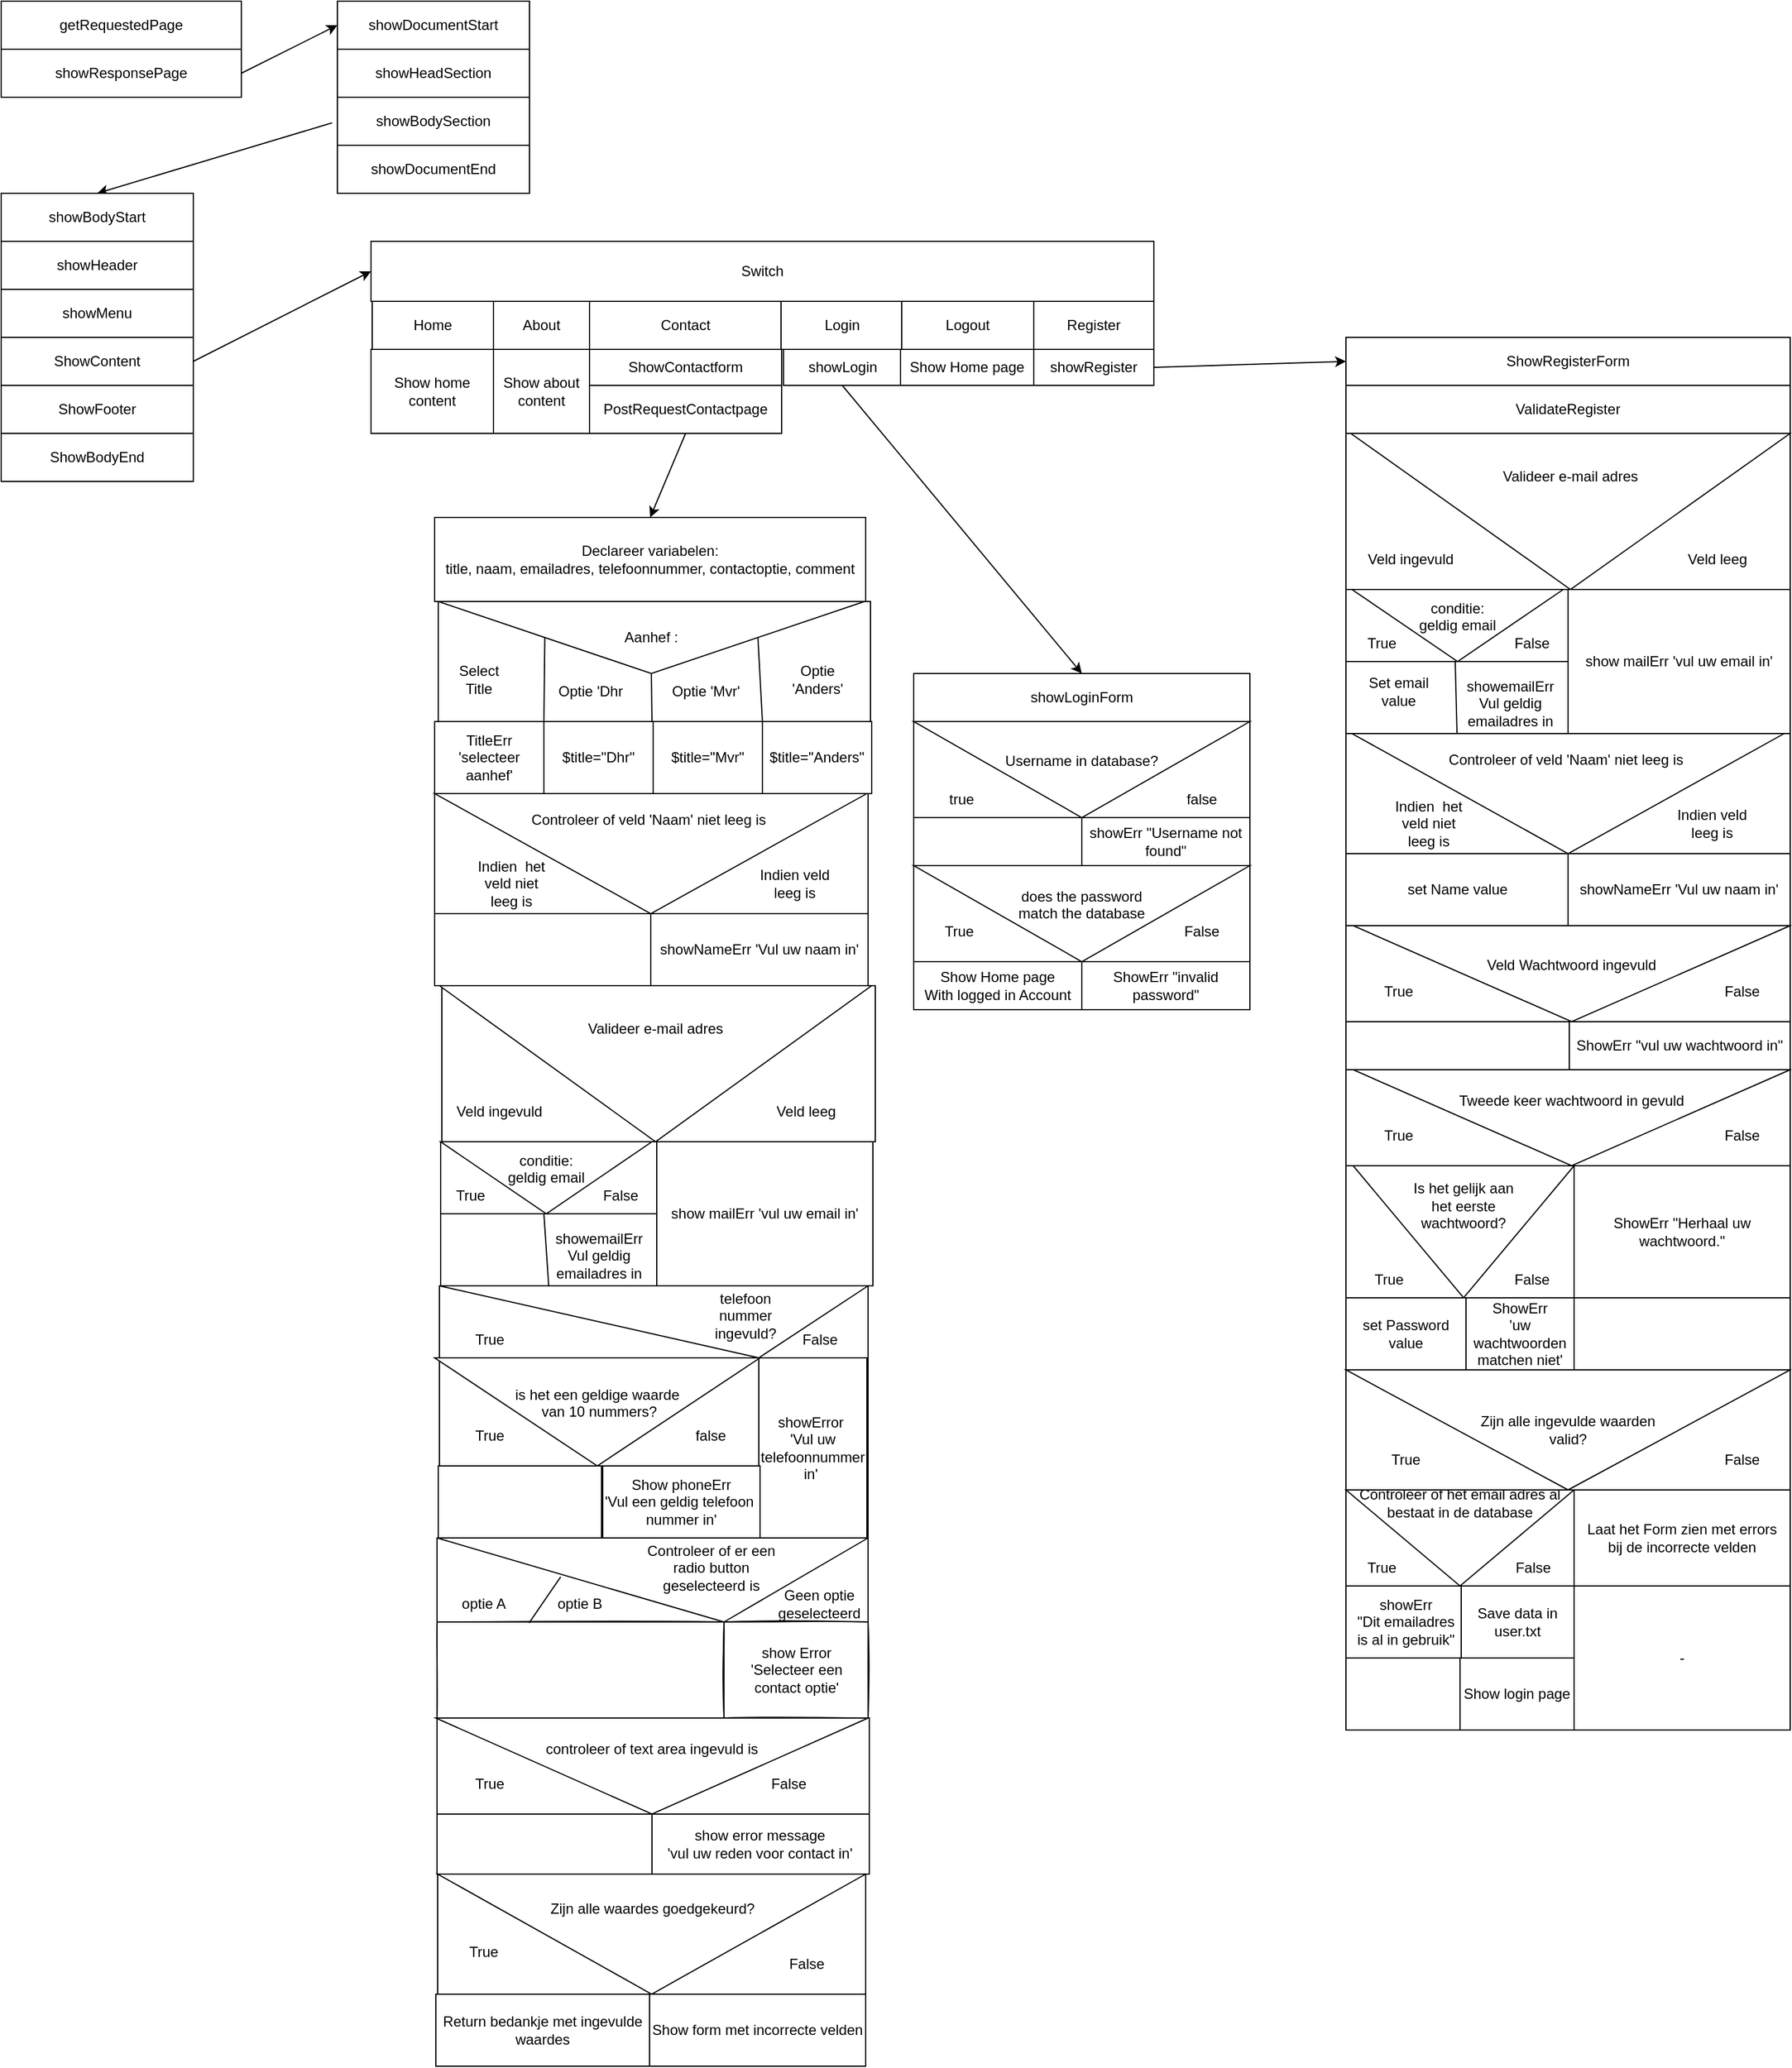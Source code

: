 <mxfile>
    <diagram id="DZi1uJbbmgiSh4G_eWgV" name="Page-1">
        <mxGraphModel dx="832" dy="599" grid="1" gridSize="10" guides="1" tooltips="1" connect="1" arrows="1" fold="1" page="1" pageScale="1" pageWidth="850" pageHeight="1100" math="0" shadow="0">
            <root>
                <mxCell id="0"/>
                <mxCell id="1" parent="0"/>
                <mxCell id="2" value="getRequestedPage" style="rounded=0;whiteSpace=wrap;html=1;" parent="1" vertex="1">
                    <mxGeometry x="40" y="40" width="200" height="40" as="geometry"/>
                </mxCell>
                <mxCell id="3" value="showResponsePage" style="rounded=0;whiteSpace=wrap;html=1;" parent="1" vertex="1">
                    <mxGeometry x="40" y="80" width="200" height="40" as="geometry"/>
                </mxCell>
                <mxCell id="4" value="" style="endArrow=classic;html=1;exitX=1;exitY=0.5;exitDx=0;exitDy=0;entryX=0;entryY=0.5;entryDx=0;entryDy=0;" parent="1" source="3" target="5" edge="1">
                    <mxGeometry width="50" height="50" relative="1" as="geometry">
                        <mxPoint x="360" y="320" as="sourcePoint"/>
                        <mxPoint x="360" y="60" as="targetPoint"/>
                    </mxGeometry>
                </mxCell>
                <mxCell id="5" value="showDocumentStart" style="rounded=0;whiteSpace=wrap;html=1;" parent="1" vertex="1">
                    <mxGeometry x="320" y="40" width="160" height="40" as="geometry"/>
                </mxCell>
                <mxCell id="6" value="showHeadSection" style="rounded=0;whiteSpace=wrap;html=1;" parent="1" vertex="1">
                    <mxGeometry x="320" y="80" width="160" height="40" as="geometry"/>
                </mxCell>
                <mxCell id="7" value="showBodySection" style="rounded=0;whiteSpace=wrap;html=1;" parent="1" vertex="1">
                    <mxGeometry x="320" y="120" width="160" height="40" as="geometry"/>
                </mxCell>
                <mxCell id="8" value="showDocumentEnd" style="rounded=0;whiteSpace=wrap;html=1;" parent="1" vertex="1">
                    <mxGeometry x="320" y="160" width="160" height="40" as="geometry"/>
                </mxCell>
                <mxCell id="9" value="" style="endArrow=classic;html=1;entryX=0.5;entryY=0;entryDx=0;entryDy=0;" parent="1" target="10" edge="1">
                    <mxGeometry width="50" height="50" relative="1" as="geometry">
                        <mxPoint x="120" y="200" as="sourcePoint"/>
                        <mxPoint x="410" y="270" as="targetPoint"/>
                        <Array as="points">
                            <mxPoint x="320" y="140"/>
                        </Array>
                    </mxGeometry>
                </mxCell>
                <mxCell id="10" value="showBodyStart" style="rounded=0;whiteSpace=wrap;html=1;" parent="1" vertex="1">
                    <mxGeometry x="40" y="200" width="160" height="40" as="geometry"/>
                </mxCell>
                <mxCell id="11" value="showHeader" style="rounded=0;whiteSpace=wrap;html=1;" parent="1" vertex="1">
                    <mxGeometry x="40" y="240" width="160" height="40" as="geometry"/>
                </mxCell>
                <mxCell id="12" value="showMenu" style="rounded=0;whiteSpace=wrap;html=1;" parent="1" vertex="1">
                    <mxGeometry x="40" y="280" width="160" height="40" as="geometry"/>
                </mxCell>
                <mxCell id="13" value="ShowContent" style="rounded=0;whiteSpace=wrap;html=1;" parent="1" vertex="1">
                    <mxGeometry x="40" y="320" width="160" height="40" as="geometry"/>
                </mxCell>
                <mxCell id="14" value="ShowFooter" style="rounded=0;whiteSpace=wrap;html=1;" parent="1" vertex="1">
                    <mxGeometry x="40" y="360" width="160" height="40" as="geometry"/>
                </mxCell>
                <mxCell id="15" value="ShowBodyEnd" style="rounded=0;whiteSpace=wrap;html=1;" parent="1" vertex="1">
                    <mxGeometry x="40" y="400" width="160" height="40" as="geometry"/>
                </mxCell>
                <mxCell id="16" value="" style="endArrow=classic;html=1;exitX=1;exitY=0.5;exitDx=0;exitDy=0;entryX=0;entryY=0.5;entryDx=0;entryDy=0;" parent="1" source="13" target="17" edge="1">
                    <mxGeometry width="50" height="50" relative="1" as="geometry">
                        <mxPoint x="360" y="320" as="sourcePoint"/>
                        <mxPoint x="410" y="270" as="targetPoint"/>
                    </mxGeometry>
                </mxCell>
                <mxCell id="17" value="Switch" style="rounded=0;whiteSpace=wrap;html=1;" parent="1" vertex="1">
                    <mxGeometry x="348" y="240" width="652" height="50" as="geometry"/>
                </mxCell>
                <mxCell id="34" value="ShowContactform" style="rounded=0;whiteSpace=wrap;html=1;" parent="1" vertex="1">
                    <mxGeometry x="530" y="330" width="160" height="30" as="geometry"/>
                </mxCell>
                <mxCell id="35" value="PostRequestContactpage" style="rounded=0;whiteSpace=wrap;html=1;" parent="1" vertex="1">
                    <mxGeometry x="530" y="360" width="160" height="40" as="geometry"/>
                </mxCell>
                <mxCell id="36" value="" style="endArrow=classic;html=1;exitX=0.5;exitY=1;exitDx=0;exitDy=0;entryX=0.5;entryY=0;entryDx=0;entryDy=0;" parent="1" source="35" target="206" edge="1">
                    <mxGeometry width="50" height="50" relative="1" as="geometry">
                        <mxPoint x="641.25" y="461" as="sourcePoint"/>
                        <mxPoint x="520" y="460" as="targetPoint"/>
                    </mxGeometry>
                </mxCell>
                <mxCell id="75" value="" style="html=1;labelBorderColor=default;align=center;verticalAlign=middle;whiteSpace=wrap;" parent="1" vertex="1">
                    <mxGeometry x="404" y="540" width="360" height="100" as="geometry"/>
                </mxCell>
                <mxCell id="77" value="Optie 'Dhr" style="text;align=center;html=1;verticalAlign=middle;whiteSpace=wrap;rounded=0;labelBorderColor=none;opacity=0;" parent="1" vertex="1">
                    <mxGeometry x="501" y="600" width="60" height="30" as="geometry"/>
                </mxCell>
                <mxCell id="78" value="Optie 'Mvr'" style="text;align=center;html=1;verticalAlign=middle;whiteSpace=wrap;rounded=0;labelBorderColor=none;opacity=0;" parent="1" vertex="1">
                    <mxGeometry x="597" y="600" width="60" height="30" as="geometry"/>
                </mxCell>
                <mxCell id="79" value="" style="edgeStyle=none;html=1;" parent="1" target="82" edge="1">
                    <mxGeometry relative="1" as="geometry">
                        <mxPoint x="581.312" y="700" as="sourcePoint"/>
                    </mxGeometry>
                </mxCell>
                <mxCell id="81" value="" style="rounded=0;whiteSpace=wrap;html=1;labelBorderColor=default;" parent="1" vertex="1">
                    <mxGeometry x="401" y="700" width="361" height="100" as="geometry"/>
                </mxCell>
                <mxCell id="82" value="&lt;font style=&quot;font-size: 12px;&quot;&gt;Controleer of veld&lt;/font&gt;&amp;nbsp;'Naam' niet leeg is&amp;nbsp;&lt;br&gt;" style="triangle;whiteSpace=wrap;html=1;labelBorderColor=none;direction=south;spacingTop=-57;" parent="1" vertex="1">
                    <mxGeometry x="401" y="700" width="360" height="100" as="geometry"/>
                </mxCell>
                <mxCell id="83" value="Indien&amp;nbsp; het veld niet leeg is" style="text;align=center;html=1;verticalAlign=middle;whiteSpace=wrap;rounded=0;labelBorderColor=none;fontSize=12;opacity=0;" parent="1" vertex="1">
                    <mxGeometry x="429" y="757.5" width="72" height="35" as="geometry"/>
                </mxCell>
                <mxCell id="84" value="Indien veld leeg is" style="text;align=center;html=1;verticalAlign=middle;whiteSpace=wrap;rounded=0;labelBorderColor=none;fontSize=12;opacity=0;" parent="1" vertex="1">
                    <mxGeometry x="661" y="750" width="80" height="50" as="geometry"/>
                </mxCell>
                <mxCell id="85" value="" style="rounded=0;whiteSpace=wrap;html=1;labelBorderColor=none;fontSize=12;" parent="1" vertex="1">
                    <mxGeometry x="401" y="800" width="181" height="60" as="geometry"/>
                </mxCell>
                <mxCell id="87" value="" style="rounded=0;whiteSpace=wrap;html=1;labelBorderColor=default;fontSize=12;" parent="1" vertex="1">
                    <mxGeometry x="407" y="860" width="361" height="130" as="geometry"/>
                </mxCell>
                <mxCell id="88" value="Valideer e-mail adres" style="triangle;whiteSpace=wrap;html=1;labelBorderColor=none;fontSize=12;direction=south;spacingTop=-59;" parent="1" vertex="1">
                    <mxGeometry x="405" y="860" width="360" height="130" as="geometry"/>
                </mxCell>
                <mxCell id="89" value="Veld ingevuld" style="text;align=center;html=1;verticalAlign=middle;whiteSpace=wrap;rounded=0;labelBorderColor=none;fontSize=12;opacity=0;" parent="1" vertex="1">
                    <mxGeometry x="406" y="940" width="98" height="50" as="geometry"/>
                </mxCell>
                <mxCell id="90" value="Veld leeg" style="text;align=center;html=1;verticalAlign=middle;whiteSpace=wrap;rounded=0;labelBorderColor=none;fontSize=12;opacity=0;" parent="1" vertex="1">
                    <mxGeometry x="654" y="940" width="113" height="50" as="geometry"/>
                </mxCell>
                <mxCell id="91" value="" style="rounded=0;whiteSpace=wrap;html=1;labelBorderColor=none;fontSize=12;" parent="1" vertex="1">
                    <mxGeometry x="406" y="990" width="180" height="120" as="geometry"/>
                </mxCell>
                <mxCell id="92" value="show mailErr 'vul uw email in'" style="rounded=0;whiteSpace=wrap;html=1;labelBorderColor=none;fontSize=12;" parent="1" vertex="1">
                    <mxGeometry x="586" y="990" width="180" height="120" as="geometry"/>
                </mxCell>
                <mxCell id="95" value="Bevat 10 getallen" style="text;align=center;html=1;verticalAlign=middle;whiteSpace=wrap;rounded=0;labelBorderColor=none;fontSize=12;opacity=0;" parent="1" vertex="1">
                    <mxGeometry x="405" y="1290" width="60" height="30" as="geometry"/>
                </mxCell>
                <mxCell id="104" value="" style="rounded=0;whiteSpace=wrap;html=1;labelBorderColor=none;fontSize=12;" parent="1" vertex="1">
                    <mxGeometry x="403" y="1470" width="360" height="80" as="geometry"/>
                </mxCell>
                <mxCell id="105" value="" style="rounded=0;whiteSpace=wrap;html=1;labelBorderColor=none;fontSize=12;" parent="1" vertex="1">
                    <mxGeometry x="403" y="1550" width="360" height="50" as="geometry"/>
                </mxCell>
                <mxCell id="107" value="" style="rounded=0;whiteSpace=wrap;html=1;" parent="1" vertex="1">
                    <mxGeometry x="403" y="1550" width="179" height="50" as="geometry"/>
                </mxCell>
                <mxCell id="117" value="Aanhef :" style="triangle;whiteSpace=wrap;html=1;direction=south;" parent="1" vertex="1">
                    <mxGeometry x="404" y="540" width="355" height="60" as="geometry"/>
                </mxCell>
                <mxCell id="122" value="" style="endArrow=none;html=1;entryX=0.5;entryY=1;entryDx=0;entryDy=0;" parent="1" target="117" edge="1">
                    <mxGeometry width="50" height="50" relative="1" as="geometry">
                        <mxPoint x="492" y="640" as="sourcePoint"/>
                        <mxPoint x="622" y="670" as="targetPoint"/>
                    </mxGeometry>
                </mxCell>
                <mxCell id="123" value="" style="endArrow=none;html=1;entryX=1;entryY=0.5;entryDx=0;entryDy=0;" parent="1" target="117" edge="1">
                    <mxGeometry width="50" height="50" relative="1" as="geometry">
                        <mxPoint x="582" y="640" as="sourcePoint"/>
                        <mxPoint x="622" y="670" as="targetPoint"/>
                    </mxGeometry>
                </mxCell>
                <mxCell id="124" value="" style="endArrow=none;html=1;entryX=0.5;entryY=0;entryDx=0;entryDy=0;exitX=0.75;exitY=1;exitDx=0;exitDy=0;" parent="1" source="75" target="117" edge="1">
                    <mxGeometry width="50" height="50" relative="1" as="geometry">
                        <mxPoint x="572" y="720" as="sourcePoint"/>
                        <mxPoint x="622" y="670" as="targetPoint"/>
                    </mxGeometry>
                </mxCell>
                <mxCell id="125" value="TitleErr&lt;br&gt;'selecteer aanhef'" style="rounded=0;whiteSpace=wrap;html=1;" parent="1" vertex="1">
                    <mxGeometry x="401" y="640" width="91" height="60" as="geometry"/>
                </mxCell>
                <mxCell id="126" value="$title=&quot;Dhr&quot;" style="rounded=0;whiteSpace=wrap;html=1;" parent="1" vertex="1">
                    <mxGeometry x="492" y="640" width="91" height="60" as="geometry"/>
                </mxCell>
                <mxCell id="127" value="$title=&quot;Mvr&quot;" style="rounded=0;whiteSpace=wrap;html=1;" parent="1" vertex="1">
                    <mxGeometry x="583" y="640" width="91" height="60" as="geometry"/>
                </mxCell>
                <mxCell id="128" value="$title=&quot;Anders&quot;" style="rounded=0;whiteSpace=wrap;html=1;" parent="1" vertex="1">
                    <mxGeometry x="674" y="640" width="91" height="60" as="geometry"/>
                </mxCell>
                <mxCell id="129" value="Select&lt;br&gt;Title" style="text;align=center;html=1;verticalAlign=middle;whiteSpace=wrap;rounded=0;opacity=0;" parent="1" vertex="1">
                    <mxGeometry x="408" y="590" width="60" height="30" as="geometry"/>
                </mxCell>
                <mxCell id="130" value="Optie&lt;br&gt;'Anders'" style="text;align=center;html=1;verticalAlign=middle;whiteSpace=wrap;rounded=0;opacity=0;" parent="1" vertex="1">
                    <mxGeometry x="689.5" y="590" width="60" height="30" as="geometry"/>
                </mxCell>
                <mxCell id="131" value="showNameErr 'Vul uw naam in'" style="rounded=0;whiteSpace=wrap;html=1;" parent="1" vertex="1">
                    <mxGeometry x="581" y="800" width="181" height="60" as="geometry"/>
                </mxCell>
                <mxCell id="133" value="Home" style="rounded=0;whiteSpace=wrap;html=1;" parent="1" vertex="1">
                    <mxGeometry x="349" y="290" width="101" height="40" as="geometry"/>
                </mxCell>
                <mxCell id="134" value="About" style="rounded=0;whiteSpace=wrap;html=1;" parent="1" vertex="1">
                    <mxGeometry x="450" y="290" width="80" height="40" as="geometry"/>
                </mxCell>
                <mxCell id="135" value="Contact" style="rounded=0;whiteSpace=wrap;html=1;" parent="1" vertex="1">
                    <mxGeometry x="530" y="290" width="160" height="40" as="geometry"/>
                </mxCell>
                <mxCell id="139" value="conditie:&lt;br&gt;geldig email&lt;br&gt;&lt;br&gt;" style="triangle;whiteSpace=wrap;html=1;direction=south;" parent="1" vertex="1">
                    <mxGeometry x="406" y="990" width="176" height="60" as="geometry"/>
                </mxCell>
                <mxCell id="144" value="" style="endArrow=none;html=1;exitX=0;exitY=0.5;exitDx=0;exitDy=0;entryX=1;entryY=0.5;entryDx=0;entryDy=0;" parent="1" source="91" target="91" edge="1">
                    <mxGeometry width="50" height="50" relative="1" as="geometry">
                        <mxPoint x="572" y="1000" as="sourcePoint"/>
                        <mxPoint x="622" y="950" as="targetPoint"/>
                    </mxGeometry>
                </mxCell>
                <mxCell id="145" value="True" style="text;align=center;html=1;verticalAlign=middle;whiteSpace=wrap;rounded=0;opacity=0;" parent="1" vertex="1">
                    <mxGeometry x="401" y="1020" width="60" height="30" as="geometry"/>
                </mxCell>
                <mxCell id="146" value="False" style="text;align=center;html=1;verticalAlign=middle;whiteSpace=wrap;rounded=0;opacity=0;" parent="1" vertex="1">
                    <mxGeometry x="526" y="1020" width="60" height="30" as="geometry"/>
                </mxCell>
                <mxCell id="148" value="" style="endArrow=none;html=1;entryX=0.5;entryY=1;entryDx=0;entryDy=0;" parent="1" target="91" edge="1">
                    <mxGeometry width="50" height="50" relative="1" as="geometry">
                        <mxPoint x="492" y="1050" as="sourcePoint"/>
                        <mxPoint x="492" y="1090" as="targetPoint"/>
                    </mxGeometry>
                </mxCell>
                <mxCell id="150" value="showemailErr&lt;br&gt;Vul geldig emailadres in" style="text;align=center;html=1;verticalAlign=middle;whiteSpace=wrap;rounded=0;opacity=0;" parent="1" vertex="1">
                    <mxGeometry x="507.5" y="1070" width="60" height="30" as="geometry"/>
                </mxCell>
                <mxCell id="151" value="" style="rounded=0;whiteSpace=wrap;html=1;" parent="1" vertex="1">
                    <mxGeometry x="405" y="1110" width="357" height="210" as="geometry"/>
                </mxCell>
                <mxCell id="155" value="showError&amp;nbsp;&lt;br&gt;'Vul uw telefoonnummer in'&amp;nbsp;" style="rounded=0;whiteSpace=wrap;html=1;" parent="1" vertex="1">
                    <mxGeometry x="671" y="1170" width="90" height="150" as="geometry"/>
                </mxCell>
                <mxCell id="156" value="True" style="text;align=center;html=1;verticalAlign=middle;whiteSpace=wrap;rounded=0;opacity=0;" parent="1" vertex="1">
                    <mxGeometry x="416.5" y="1140" width="60" height="30" as="geometry"/>
                </mxCell>
                <mxCell id="157" value="False" style="text;align=center;html=1;verticalAlign=middle;whiteSpace=wrap;rounded=0;opacity=0;" parent="1" vertex="1">
                    <mxGeometry x="692" y="1140" width="60" height="30" as="geometry"/>
                </mxCell>
                <mxCell id="158" value="" style="endArrow=none;html=1;exitX=0;exitY=0;exitDx=0;exitDy=0;entryX=0;entryY=0;entryDx=0;entryDy=0;" parent="1" source="151" target="155" edge="1">
                    <mxGeometry width="50" height="50" relative="1" as="geometry">
                        <mxPoint x="552" y="1370" as="sourcePoint"/>
                        <mxPoint x="602" y="1320" as="targetPoint"/>
                    </mxGeometry>
                </mxCell>
                <mxCell id="159" value="" style="endArrow=none;html=1;exitX=0;exitY=0;exitDx=0;exitDy=0;entryX=1;entryY=0;entryDx=0;entryDy=0;" parent="1" source="155" target="151" edge="1">
                    <mxGeometry width="50" height="50" relative="1" as="geometry">
                        <mxPoint x="552" y="1370" as="sourcePoint"/>
                        <mxPoint x="602" y="1320" as="targetPoint"/>
                    </mxGeometry>
                </mxCell>
                <mxCell id="160" value="telefoon nummer ingevuld?" style="text;align=center;html=1;verticalAlign=middle;whiteSpace=wrap;rounded=0;opacity=0;" parent="1" vertex="1">
                    <mxGeometry x="629.5" y="1120" width="60" height="30" as="geometry"/>
                </mxCell>
                <mxCell id="163" value="is het een geldige waarde&lt;br&gt;&amp;nbsp;van 10 nummers?&lt;br&gt;&lt;br&gt;" style="triangle;whiteSpace=wrap;html=1;direction=south;" parent="1" vertex="1">
                    <mxGeometry x="401" y="1170" width="271" height="90" as="geometry"/>
                </mxCell>
                <mxCell id="167" value="false" style="text;align=center;html=1;verticalAlign=middle;whiteSpace=wrap;rounded=0;opacity=0;" parent="1" vertex="1">
                    <mxGeometry x="601" y="1220" width="60" height="30" as="geometry"/>
                </mxCell>
                <mxCell id="168" value="True" style="text;align=center;html=1;verticalAlign=middle;whiteSpace=wrap;rounded=0;opacity=0;" parent="1" vertex="1">
                    <mxGeometry x="416.5" y="1220" width="60" height="30" as="geometry"/>
                </mxCell>
                <mxCell id="170" value="" style="rounded=0;whiteSpace=wrap;html=1;" parent="1" vertex="1">
                    <mxGeometry x="404" y="1260" width="136" height="60" as="geometry"/>
                </mxCell>
                <mxCell id="181" value="Show phoneErr&lt;br&gt;'Vul een geldig telefoon&amp;nbsp;&lt;br&gt;nummer in'" style="rounded=0;whiteSpace=wrap;html=1;" parent="1" vertex="1">
                    <mxGeometry x="541" y="1260" width="131" height="60" as="geometry"/>
                </mxCell>
                <mxCell id="182" value="" style="rounded=0;whiteSpace=wrap;html=1;" parent="1" vertex="1">
                    <mxGeometry x="403" y="1320" width="359" height="150" as="geometry"/>
                </mxCell>
                <mxCell id="188" value="" style="rounded=0;whiteSpace=wrap;html=1;sketch=1;" parent="1" vertex="1">
                    <mxGeometry x="403" y="1390" width="239" height="80" as="geometry"/>
                </mxCell>
                <mxCell id="189" value="" style="rounded=0;whiteSpace=wrap;html=1;sketch=1;" parent="1" vertex="1">
                    <mxGeometry x="642" y="1390" width="120" height="80" as="geometry"/>
                </mxCell>
                <mxCell id="190" value="" style="endArrow=none;html=1;entryX=1;entryY=0;entryDx=0;entryDy=0;exitX=0;exitY=0;exitDx=0;exitDy=0;" parent="1" source="189" target="182" edge="1">
                    <mxGeometry width="50" height="50" relative="1" as="geometry">
                        <mxPoint x="652" y="1340" as="sourcePoint"/>
                        <mxPoint x="702" y="1290" as="targetPoint"/>
                    </mxGeometry>
                </mxCell>
                <mxCell id="191" value="" style="endArrow=none;html=1;exitX=0;exitY=0;exitDx=0;exitDy=0;entryX=0;entryY=0;entryDx=0;entryDy=0;" parent="1" source="182" target="189" edge="1">
                    <mxGeometry width="50" height="50" relative="1" as="geometry">
                        <mxPoint x="652" y="1340" as="sourcePoint"/>
                        <mxPoint x="702" y="1290" as="targetPoint"/>
                    </mxGeometry>
                </mxCell>
                <mxCell id="192" value="Controleer of er een radio button geselecteerd is" style="text;html=1;align=center;verticalAlign=middle;whiteSpace=wrap;rounded=0;sketch=1;opacity=0;" parent="1" vertex="1">
                    <mxGeometry x="570.5" y="1330" width="121" height="30" as="geometry"/>
                </mxCell>
                <mxCell id="193" value="optie A" style="text;html=1;align=center;verticalAlign=middle;whiteSpace=wrap;rounded=0;sketch=1;opacity=0;" parent="1" vertex="1">
                    <mxGeometry x="412" y="1360" width="60" height="30" as="geometry"/>
                </mxCell>
                <mxCell id="194" value="optie B" style="text;html=1;align=center;verticalAlign=middle;whiteSpace=wrap;rounded=0;sketch=1;opacity=0;" parent="1" vertex="1">
                    <mxGeometry x="492" y="1360" width="60" height="30" as="geometry"/>
                </mxCell>
                <mxCell id="195" value="" style="endArrow=none;html=1;exitX=1.127;exitY=1.027;exitDx=0;exitDy=0;exitPerimeter=0;entryX=0.233;entryY=-0.253;entryDx=0;entryDy=0;entryPerimeter=0;" parent="1" source="193" target="194" edge="1">
                    <mxGeometry width="50" height="50" relative="1" as="geometry">
                        <mxPoint x="652" y="1310" as="sourcePoint"/>
                        <mxPoint x="492" y="1340" as="targetPoint"/>
                    </mxGeometry>
                </mxCell>
                <mxCell id="196" value="Geen optie geselecteerd" style="text;html=1;align=center;verticalAlign=middle;whiteSpace=wrap;rounded=0;sketch=1;opacity=0;" parent="1" vertex="1">
                    <mxGeometry x="681" y="1360" width="81" height="30" as="geometry"/>
                </mxCell>
                <mxCell id="197" value="show Error&lt;br&gt;'Selecteer een &lt;br&gt;contact optie'" style="text;html=1;align=center;verticalAlign=middle;whiteSpace=wrap;rounded=0;sketch=1;opacity=0;" parent="1" vertex="1">
                    <mxGeometry x="643" y="1415" width="119" height="30" as="geometry"/>
                </mxCell>
                <mxCell id="198" value="controleer of text area ingevuld is&lt;br&gt;&lt;br&gt;&lt;br&gt;" style="triangle;whiteSpace=wrap;html=1;direction=south;" parent="1" vertex="1">
                    <mxGeometry x="402" y="1470" width="360" height="80" as="geometry"/>
                </mxCell>
                <mxCell id="199" value="True" style="text;html=1;align=center;verticalAlign=middle;whiteSpace=wrap;rounded=0;sketch=1;opacity=0;" parent="1" vertex="1">
                    <mxGeometry x="416.5" y="1510" width="60" height="30" as="geometry"/>
                </mxCell>
                <mxCell id="200" value="False" style="text;html=1;align=center;verticalAlign=middle;whiteSpace=wrap;rounded=0;sketch=1;opacity=0;" parent="1" vertex="1">
                    <mxGeometry x="665.75" y="1510" width="60" height="30" as="geometry"/>
                </mxCell>
                <mxCell id="201" value="show error message&lt;br&gt;'vul uw reden voor contact in'" style="text;html=1;align=center;verticalAlign=middle;whiteSpace=wrap;rounded=0;sketch=1;opacity=0;" parent="1" vertex="1">
                    <mxGeometry x="586.5" y="1560" width="170" height="30" as="geometry"/>
                </mxCell>
                <mxCell id="206" value="Declareer variabelen:&lt;br&gt;title, naam, emailadres, telefoonnummer, contactoptie, comment" style="rounded=0;whiteSpace=wrap;html=1;" parent="1" vertex="1">
                    <mxGeometry x="401" y="470" width="359" height="70" as="geometry"/>
                </mxCell>
                <mxCell id="207" value="" style="rounded=0;whiteSpace=wrap;html=1;" parent="1" vertex="1">
                    <mxGeometry x="403.5" y="1600" width="356.5" height="100" as="geometry"/>
                </mxCell>
                <mxCell id="209" value="Zijn alle waardes goedgekeurd?&lt;br&gt;&lt;br&gt;&lt;br&gt;&lt;br&gt;" style="triangle;whiteSpace=wrap;html=1;direction=south;" parent="1" vertex="1">
                    <mxGeometry x="403.5" y="1600" width="356.5" height="100" as="geometry"/>
                </mxCell>
                <mxCell id="210" value="True" style="text;align=center;html=1;verticalAlign=middle;whiteSpace=wrap;rounded=0;opacity=0;" parent="1" vertex="1">
                    <mxGeometry x="412" y="1650" width="60" height="30" as="geometry"/>
                </mxCell>
                <mxCell id="211" value="False" style="text;align=center;html=1;verticalAlign=middle;whiteSpace=wrap;rounded=0;opacity=0;" parent="1" vertex="1">
                    <mxGeometry x="680.5" y="1660" width="60" height="30" as="geometry"/>
                </mxCell>
                <mxCell id="212" value="Return bedankje met ingevulde waardes&lt;br&gt;" style="rounded=0;whiteSpace=wrap;html=1;" parent="1" vertex="1">
                    <mxGeometry x="402" y="1700" width="178" height="60" as="geometry"/>
                </mxCell>
                <mxCell id="213" value="Show form met incorrecte velden" style="rounded=0;whiteSpace=wrap;html=1;" parent="1" vertex="1">
                    <mxGeometry x="580" y="1700" width="180" height="60" as="geometry"/>
                </mxCell>
                <mxCell id="214" value="Show home content" style="rounded=0;whiteSpace=wrap;html=1;" parent="1" vertex="1">
                    <mxGeometry x="348" y="330" width="102" height="70" as="geometry"/>
                </mxCell>
                <mxCell id="215" value="Show about content" style="rounded=0;whiteSpace=wrap;html=1;" parent="1" vertex="1">
                    <mxGeometry x="450" y="330" width="80" height="70" as="geometry"/>
                </mxCell>
                <mxCell id="216" value="Login" style="rounded=0;whiteSpace=wrap;html=1;" vertex="1" parent="1">
                    <mxGeometry x="689.5" y="290" width="100.5" height="40" as="geometry"/>
                </mxCell>
                <mxCell id="217" value="Register" style="rounded=0;whiteSpace=wrap;html=1;" vertex="1" parent="1">
                    <mxGeometry x="900" y="290" width="100" height="40" as="geometry"/>
                </mxCell>
                <mxCell id="218" value="showLogin" style="rounded=0;whiteSpace=wrap;html=1;" vertex="1" parent="1">
                    <mxGeometry x="691.5" y="330" width="98" height="30" as="geometry"/>
                </mxCell>
                <mxCell id="219" value="showRegister" style="rounded=0;whiteSpace=wrap;html=1;" vertex="1" parent="1">
                    <mxGeometry x="900" y="330" width="100" height="30" as="geometry"/>
                </mxCell>
                <mxCell id="220" value="showLoginForm" style="rounded=0;whiteSpace=wrap;html=1;" vertex="1" parent="1">
                    <mxGeometry x="800" y="600" width="280" height="40" as="geometry"/>
                </mxCell>
                <mxCell id="221" value="ShowRegisterForm" style="rounded=0;whiteSpace=wrap;html=1;" vertex="1" parent="1">
                    <mxGeometry x="1160" y="320" width="370" height="40" as="geometry"/>
                </mxCell>
                <mxCell id="222" value="" style="endArrow=classic;html=1;exitX=0.5;exitY=1;exitDx=0;exitDy=0;entryX=0.5;entryY=0;entryDx=0;entryDy=0;" edge="1" parent="1" source="218" target="220">
                    <mxGeometry width="50" height="50" relative="1" as="geometry">
                        <mxPoint x="880" y="440" as="sourcePoint"/>
                        <mxPoint x="930" y="390" as="targetPoint"/>
                    </mxGeometry>
                </mxCell>
                <mxCell id="223" value="" style="endArrow=classic;html=1;exitX=1;exitY=0.5;exitDx=0;exitDy=0;entryX=0;entryY=0.5;entryDx=0;entryDy=0;" edge="1" parent="1" source="219" target="221">
                    <mxGeometry width="50" height="50" relative="1" as="geometry">
                        <mxPoint x="880" y="440" as="sourcePoint"/>
                        <mxPoint x="1120" y="340" as="targetPoint"/>
                    </mxGeometry>
                </mxCell>
                <mxCell id="224" value="" style="rounded=0;whiteSpace=wrap;html=1;" vertex="1" parent="1">
                    <mxGeometry x="800" y="640" width="280" height="80" as="geometry"/>
                </mxCell>
                <mxCell id="225" value="Username in database?&lt;br&gt;&lt;br&gt;" style="triangle;whiteSpace=wrap;html=1;direction=south;" vertex="1" parent="1">
                    <mxGeometry x="800" y="640" width="280" height="80" as="geometry"/>
                </mxCell>
                <mxCell id="226" value="true" style="text;strokeColor=none;align=center;fillColor=none;html=1;verticalAlign=middle;whiteSpace=wrap;rounded=0;opacity=0;" vertex="1" parent="1">
                    <mxGeometry x="810" y="690" width="60" height="30" as="geometry"/>
                </mxCell>
                <mxCell id="227" value="false" style="text;strokeColor=none;align=center;fillColor=none;html=1;verticalAlign=middle;whiteSpace=wrap;rounded=0;opacity=0;" vertex="1" parent="1">
                    <mxGeometry x="1010" y="690" width="60" height="30" as="geometry"/>
                </mxCell>
                <mxCell id="228" value="" style="rounded=0;whiteSpace=wrap;html=1;opacity=0;" vertex="1" parent="1">
                    <mxGeometry x="840" y="630" width="120" height="60" as="geometry"/>
                </mxCell>
                <mxCell id="229" value="" style="rounded=0;whiteSpace=wrap;html=1;" vertex="1" parent="1">
                    <mxGeometry x="800" y="720" width="140" height="40" as="geometry"/>
                </mxCell>
                <mxCell id="230" value="showErr &quot;Username not found&quot;" style="rounded=0;whiteSpace=wrap;html=1;" vertex="1" parent="1">
                    <mxGeometry x="940" y="720" width="140" height="40" as="geometry"/>
                </mxCell>
                <mxCell id="238" value="Logout" style="rounded=0;whiteSpace=wrap;html=1;" vertex="1" parent="1">
                    <mxGeometry x="790" y="290" width="110" height="40" as="geometry"/>
                </mxCell>
                <mxCell id="239" value="Show Home page&lt;br&gt;" style="rounded=0;whiteSpace=wrap;html=1;" vertex="1" parent="1">
                    <mxGeometry x="789" y="330" width="111" height="30" as="geometry"/>
                </mxCell>
                <mxCell id="240" value="ValidateRegister" style="rounded=0;whiteSpace=wrap;html=1;" vertex="1" parent="1">
                    <mxGeometry x="1160" y="360" width="370" height="40" as="geometry"/>
                </mxCell>
                <mxCell id="254" value="" style="rounded=0;whiteSpace=wrap;html=1;labelBorderColor=default;fontSize=12;" vertex="1" parent="1">
                    <mxGeometry x="1160" y="400" width="370" height="130" as="geometry"/>
                </mxCell>
                <mxCell id="255" value="Valideer e-mail adres" style="triangle;whiteSpace=wrap;html=1;labelBorderColor=none;fontSize=12;direction=south;spacingTop=-59;" vertex="1" parent="1">
                    <mxGeometry x="1164" y="400" width="366" height="130" as="geometry"/>
                </mxCell>
                <mxCell id="256" value="Veld ingevuld" style="text;align=center;html=1;verticalAlign=middle;whiteSpace=wrap;rounded=0;labelBorderColor=none;fontSize=12;opacity=0;" vertex="1" parent="1">
                    <mxGeometry x="1165" y="480" width="98" height="50" as="geometry"/>
                </mxCell>
                <mxCell id="257" value="Veld leeg" style="text;align=center;html=1;verticalAlign=middle;whiteSpace=wrap;rounded=0;labelBorderColor=none;fontSize=12;opacity=0;" vertex="1" parent="1">
                    <mxGeometry x="1413" y="480" width="113" height="50" as="geometry"/>
                </mxCell>
                <mxCell id="258" value="" style="rounded=0;whiteSpace=wrap;html=1;labelBorderColor=none;fontSize=12;" vertex="1" parent="1">
                    <mxGeometry x="1160" y="530" width="185" height="120" as="geometry"/>
                </mxCell>
                <mxCell id="259" value="show mailErr 'vul uw email in'" style="rounded=0;whiteSpace=wrap;html=1;labelBorderColor=none;fontSize=12;" vertex="1" parent="1">
                    <mxGeometry x="1345" y="530" width="185" height="120" as="geometry"/>
                </mxCell>
                <mxCell id="260" value="conditie:&lt;br&gt;geldig email&lt;br&gt;&lt;br&gt;" style="triangle;whiteSpace=wrap;html=1;direction=south;" vertex="1" parent="1">
                    <mxGeometry x="1165" y="530" width="176" height="60" as="geometry"/>
                </mxCell>
                <mxCell id="261" value="" style="endArrow=none;html=1;exitX=0;exitY=0.5;exitDx=0;exitDy=0;entryX=1;entryY=0.5;entryDx=0;entryDy=0;" edge="1" parent="1" source="258" target="258">
                    <mxGeometry width="50" height="50" relative="1" as="geometry">
                        <mxPoint x="1331" y="540" as="sourcePoint"/>
                        <mxPoint x="1381" y="490" as="targetPoint"/>
                    </mxGeometry>
                </mxCell>
                <mxCell id="262" value="True" style="text;align=center;html=1;verticalAlign=middle;whiteSpace=wrap;rounded=0;opacity=0;" vertex="1" parent="1">
                    <mxGeometry x="1160" y="560" width="60" height="30" as="geometry"/>
                </mxCell>
                <mxCell id="263" value="False" style="text;align=center;html=1;verticalAlign=middle;whiteSpace=wrap;rounded=0;opacity=0;" vertex="1" parent="1">
                    <mxGeometry x="1285" y="560" width="60" height="30" as="geometry"/>
                </mxCell>
                <mxCell id="264" value="" style="endArrow=none;html=1;entryX=0.5;entryY=1;entryDx=0;entryDy=0;" edge="1" parent="1" target="258">
                    <mxGeometry width="50" height="50" relative="1" as="geometry">
                        <mxPoint x="1251" y="590" as="sourcePoint"/>
                        <mxPoint x="1251" y="630" as="targetPoint"/>
                    </mxGeometry>
                </mxCell>
                <mxCell id="265" value="showemailErr&lt;br&gt;Vul geldig emailadres in" style="text;align=center;html=1;verticalAlign=middle;whiteSpace=wrap;rounded=0;opacity=0;" vertex="1" parent="1">
                    <mxGeometry x="1266.5" y="610" width="60" height="30" as="geometry"/>
                </mxCell>
                <mxCell id="266" value="" style="edgeStyle=none;html=1;" edge="1" parent="1" target="268">
                    <mxGeometry relative="1" as="geometry">
                        <mxPoint x="1345.312" y="650" as="sourcePoint"/>
                    </mxGeometry>
                </mxCell>
                <mxCell id="267" value="" style="rounded=0;whiteSpace=wrap;html=1;labelBorderColor=default;" vertex="1" parent="1">
                    <mxGeometry x="1160" y="650" width="370" height="100" as="geometry"/>
                </mxCell>
                <mxCell id="268" value="&lt;font style=&quot;font-size: 12px;&quot;&gt;Controleer of veld&lt;/font&gt;&amp;nbsp;'Naam' niet leeg is&amp;nbsp;&lt;br&gt;" style="triangle;whiteSpace=wrap;html=1;labelBorderColor=none;direction=south;spacingTop=-57;" vertex="1" parent="1">
                    <mxGeometry x="1165" y="650" width="360" height="100" as="geometry"/>
                </mxCell>
                <mxCell id="269" value="Indien&amp;nbsp; het veld niet leeg is" style="text;align=center;html=1;verticalAlign=middle;whiteSpace=wrap;rounded=0;labelBorderColor=none;fontSize=12;opacity=0;" vertex="1" parent="1">
                    <mxGeometry x="1193" y="707.5" width="72" height="35" as="geometry"/>
                </mxCell>
                <mxCell id="270" value="Indien veld leeg is" style="text;align=center;html=1;verticalAlign=middle;whiteSpace=wrap;rounded=0;labelBorderColor=none;fontSize=12;opacity=0;" vertex="1" parent="1">
                    <mxGeometry x="1425" y="700" width="80" height="50" as="geometry"/>
                </mxCell>
                <mxCell id="271" value="set Name value" style="rounded=0;whiteSpace=wrap;html=1;labelBorderColor=none;fontSize=12;" vertex="1" parent="1">
                    <mxGeometry x="1160" y="750" width="186" height="60" as="geometry"/>
                </mxCell>
                <mxCell id="272" value="showNameErr 'Vul uw naam in'" style="rounded=0;whiteSpace=wrap;html=1;" vertex="1" parent="1">
                    <mxGeometry x="1345" y="750" width="185" height="60" as="geometry"/>
                </mxCell>
                <mxCell id="273" value="" style="rounded=0;whiteSpace=wrap;html=1;" vertex="1" parent="1">
                    <mxGeometry x="800" y="760" width="280" height="80" as="geometry"/>
                </mxCell>
                <mxCell id="274" value="does the password&lt;br&gt;match the database&lt;br&gt;&lt;br&gt;" style="triangle;whiteSpace=wrap;html=1;direction=south;" vertex="1" parent="1">
                    <mxGeometry x="800" y="760" width="280" height="80" as="geometry"/>
                </mxCell>
                <mxCell id="275" value="True" style="text;strokeColor=none;align=center;fillColor=none;html=1;verticalAlign=middle;whiteSpace=wrap;rounded=0;opacity=0;" vertex="1" parent="1">
                    <mxGeometry x="808" y="800" width="60" height="30" as="geometry"/>
                </mxCell>
                <mxCell id="276" value="False" style="text;strokeColor=none;align=center;fillColor=none;html=1;verticalAlign=middle;whiteSpace=wrap;rounded=0;opacity=0;" vertex="1" parent="1">
                    <mxGeometry x="1010" y="800" width="60" height="30" as="geometry"/>
                </mxCell>
                <mxCell id="277" value="Show Home page&lt;br&gt;With logged in Account" style="rounded=0;whiteSpace=wrap;html=1;" vertex="1" parent="1">
                    <mxGeometry x="800" y="840" width="140" height="40" as="geometry"/>
                </mxCell>
                <mxCell id="278" value="ShowErr &quot;invalid password&quot;" style="rounded=0;whiteSpace=wrap;html=1;" vertex="1" parent="1">
                    <mxGeometry x="940" y="840" width="140" height="40" as="geometry"/>
                </mxCell>
                <mxCell id="279" value="" style="rounded=0;whiteSpace=wrap;html=1;" vertex="1" parent="1">
                    <mxGeometry x="1160" y="810" width="370" height="80" as="geometry"/>
                </mxCell>
                <mxCell id="280" value="Veld Wachtwoord ingevuld&lt;br&gt;&lt;br&gt;" style="triangle;whiteSpace=wrap;html=1;direction=south;" vertex="1" parent="1">
                    <mxGeometry x="1166" y="810" width="364" height="80" as="geometry"/>
                </mxCell>
                <mxCell id="281" value="True" style="text;strokeColor=none;align=center;fillColor=none;html=1;verticalAlign=middle;whiteSpace=wrap;rounded=0;opacity=0;" vertex="1" parent="1">
                    <mxGeometry x="1174" y="850" width="60" height="30" as="geometry"/>
                </mxCell>
                <mxCell id="282" value="False" style="text;strokeColor=none;align=center;fillColor=none;html=1;verticalAlign=middle;whiteSpace=wrap;rounded=0;opacity=0;" vertex="1" parent="1">
                    <mxGeometry x="1460" y="850" width="60" height="30" as="geometry"/>
                </mxCell>
                <mxCell id="283" value="" style="rounded=0;whiteSpace=wrap;html=1;" vertex="1" parent="1">
                    <mxGeometry x="1160" y="890" width="190" height="40" as="geometry"/>
                </mxCell>
                <mxCell id="284" value="ShowErr &quot;vul uw wachtwoord in&quot;" style="rounded=0;whiteSpace=wrap;html=1;" vertex="1" parent="1">
                    <mxGeometry x="1346" y="890" width="184" height="40" as="geometry"/>
                </mxCell>
                <mxCell id="291" value="" style="rounded=0;whiteSpace=wrap;html=1;" vertex="1" parent="1">
                    <mxGeometry x="1160" y="930" width="370" height="80" as="geometry"/>
                </mxCell>
                <mxCell id="292" value="Tweede keer wachtwoord in gevuld&lt;br&gt;&lt;br&gt;&lt;br&gt;" style="triangle;whiteSpace=wrap;html=1;direction=south;" vertex="1" parent="1">
                    <mxGeometry x="1166" y="930" width="364" height="80" as="geometry"/>
                </mxCell>
                <mxCell id="293" value="True" style="text;strokeColor=none;align=center;fillColor=none;html=1;verticalAlign=middle;whiteSpace=wrap;rounded=0;opacity=0;" vertex="1" parent="1">
                    <mxGeometry x="1174" y="970" width="60" height="30" as="geometry"/>
                </mxCell>
                <mxCell id="294" value="False" style="text;strokeColor=none;align=center;fillColor=none;html=1;verticalAlign=middle;whiteSpace=wrap;rounded=0;opacity=0;" vertex="1" parent="1">
                    <mxGeometry x="1460" y="970" width="60" height="30" as="geometry"/>
                </mxCell>
                <mxCell id="295" value="" style="rounded=0;whiteSpace=wrap;html=1;" vertex="1" parent="1">
                    <mxGeometry x="1160" y="1010" width="190" height="110" as="geometry"/>
                </mxCell>
                <mxCell id="296" value="ShowErr &quot;Herhaal uw wachtwoord.&quot;" style="rounded=0;whiteSpace=wrap;html=1;" vertex="1" parent="1">
                    <mxGeometry x="1350" y="1010" width="180" height="110" as="geometry"/>
                </mxCell>
                <mxCell id="297" value="Is het gelijk aan &lt;br&gt;het eerste &lt;br&gt;wachtwoord?&lt;br&gt;&lt;br&gt;&lt;br&gt;&lt;br&gt;" style="triangle;whiteSpace=wrap;html=1;direction=south;" vertex="1" parent="1">
                    <mxGeometry x="1166" y="1010" width="184" height="110" as="geometry"/>
                </mxCell>
                <mxCell id="298" value="True" style="text;strokeColor=none;align=center;fillColor=none;html=1;verticalAlign=middle;whiteSpace=wrap;rounded=0;opacity=0;" vertex="1" parent="1">
                    <mxGeometry x="1166" y="1090" width="60" height="30" as="geometry"/>
                </mxCell>
                <mxCell id="299" value="False" style="text;strokeColor=none;align=center;fillColor=none;html=1;verticalAlign=middle;whiteSpace=wrap;rounded=0;opacity=0;" vertex="1" parent="1">
                    <mxGeometry x="1285" y="1090" width="60" height="30" as="geometry"/>
                </mxCell>
                <mxCell id="300" value="Set email value&lt;br&gt;" style="text;strokeColor=none;align=center;fillColor=none;html=1;verticalAlign=middle;whiteSpace=wrap;rounded=0;opacity=0;" vertex="1" parent="1">
                    <mxGeometry x="1174" y="600" width="60" height="30" as="geometry"/>
                </mxCell>
                <mxCell id="301" value="set Password value" style="rounded=0;whiteSpace=wrap;html=1;" vertex="1" parent="1">
                    <mxGeometry x="1160" y="1120" width="100" height="60" as="geometry"/>
                </mxCell>
                <mxCell id="302" value="ShowErr&lt;br&gt;'uw wachtwoorden matchen niet'&lt;br&gt;" style="rounded=0;whiteSpace=wrap;html=1;" vertex="1" parent="1">
                    <mxGeometry x="1260" y="1120" width="90" height="60" as="geometry"/>
                </mxCell>
                <mxCell id="303" value="" style="rounded=0;whiteSpace=wrap;html=1;" vertex="1" parent="1">
                    <mxGeometry x="1350" y="1120" width="180" height="60" as="geometry"/>
                </mxCell>
                <mxCell id="305" value="" style="rounded=0;whiteSpace=wrap;html=1;" vertex="1" parent="1">
                    <mxGeometry x="1160" y="1180" width="370" height="100" as="geometry"/>
                </mxCell>
                <mxCell id="306" value="Zijn alle ingevulde waarden&lt;br&gt;valid?" style="triangle;whiteSpace=wrap;html=1;direction=south;" vertex="1" parent="1">
                    <mxGeometry x="1160" y="1180" width="370" height="100" as="geometry"/>
                </mxCell>
                <mxCell id="308" value="True" style="text;strokeColor=none;align=center;fillColor=none;html=1;verticalAlign=middle;whiteSpace=wrap;rounded=0;opacity=0;" vertex="1" parent="1">
                    <mxGeometry x="1180" y="1240" width="60" height="30" as="geometry"/>
                </mxCell>
                <mxCell id="309" value="False" style="text;strokeColor=none;align=center;fillColor=none;html=1;verticalAlign=middle;whiteSpace=wrap;rounded=0;opacity=0;" vertex="1" parent="1">
                    <mxGeometry x="1460" y="1240" width="60" height="30" as="geometry"/>
                </mxCell>
                <mxCell id="310" value="" style="rounded=0;whiteSpace=wrap;html=1;" vertex="1" parent="1">
                    <mxGeometry x="1160" y="1280" width="190" height="80" as="geometry"/>
                </mxCell>
                <mxCell id="311" value="Laat het Form zien met errors&lt;br&gt;bij de incorrecte velden" style="rounded=0;whiteSpace=wrap;html=1;" vertex="1" parent="1">
                    <mxGeometry x="1350" y="1280" width="180" height="80" as="geometry"/>
                </mxCell>
                <mxCell id="312" value="Controleer of het email adres al bestaat in de database&lt;br&gt;&lt;br&gt;&lt;br&gt;&lt;br&gt;&lt;br&gt;" style="triangle;whiteSpace=wrap;html=1;direction=south;fillColor=default;" vertex="1" parent="1">
                    <mxGeometry x="1160" y="1280" width="190" height="80" as="geometry"/>
                </mxCell>
                <mxCell id="313" value="True" style="text;strokeColor=none;align=center;fillColor=none;html=1;verticalAlign=middle;whiteSpace=wrap;rounded=0;opacity=0;" vertex="1" parent="1">
                    <mxGeometry x="1160" y="1330" width="60" height="30" as="geometry"/>
                </mxCell>
                <mxCell id="314" value="False" style="text;strokeColor=none;align=center;fillColor=none;html=1;verticalAlign=middle;whiteSpace=wrap;rounded=0;opacity=0;" vertex="1" parent="1">
                    <mxGeometry x="1286" y="1330" width="60" height="30" as="geometry"/>
                </mxCell>
                <mxCell id="315" value="showErr&lt;br&gt;&quot;Dit emailadres&lt;br&gt;is al in gebruik&quot;" style="rounded=0;whiteSpace=wrap;html=1;fillColor=default;" vertex="1" parent="1">
                    <mxGeometry x="1160" y="1360" width="100" height="60" as="geometry"/>
                </mxCell>
                <mxCell id="316" value="Save data in&lt;br&gt;user.txt" style="rounded=0;whiteSpace=wrap;html=1;fillColor=default;" vertex="1" parent="1">
                    <mxGeometry x="1256" y="1360" width="94" height="60" as="geometry"/>
                </mxCell>
                <mxCell id="319" value="-" style="rounded=0;whiteSpace=wrap;html=1;fillColor=default;" vertex="1" parent="1">
                    <mxGeometry x="1350" y="1360" width="180" height="120" as="geometry"/>
                </mxCell>
                <mxCell id="320" value="" style="rounded=0;whiteSpace=wrap;html=1;fillColor=default;" vertex="1" parent="1">
                    <mxGeometry x="1160" y="1420" width="100" height="60" as="geometry"/>
                </mxCell>
                <mxCell id="317" value="Show login page" style="rounded=0;whiteSpace=wrap;html=1;fillColor=default;" vertex="1" parent="1">
                    <mxGeometry x="1255" y="1420" width="95" height="60" as="geometry"/>
                </mxCell>
            </root>
        </mxGraphModel>
    </diagram>
</mxfile>